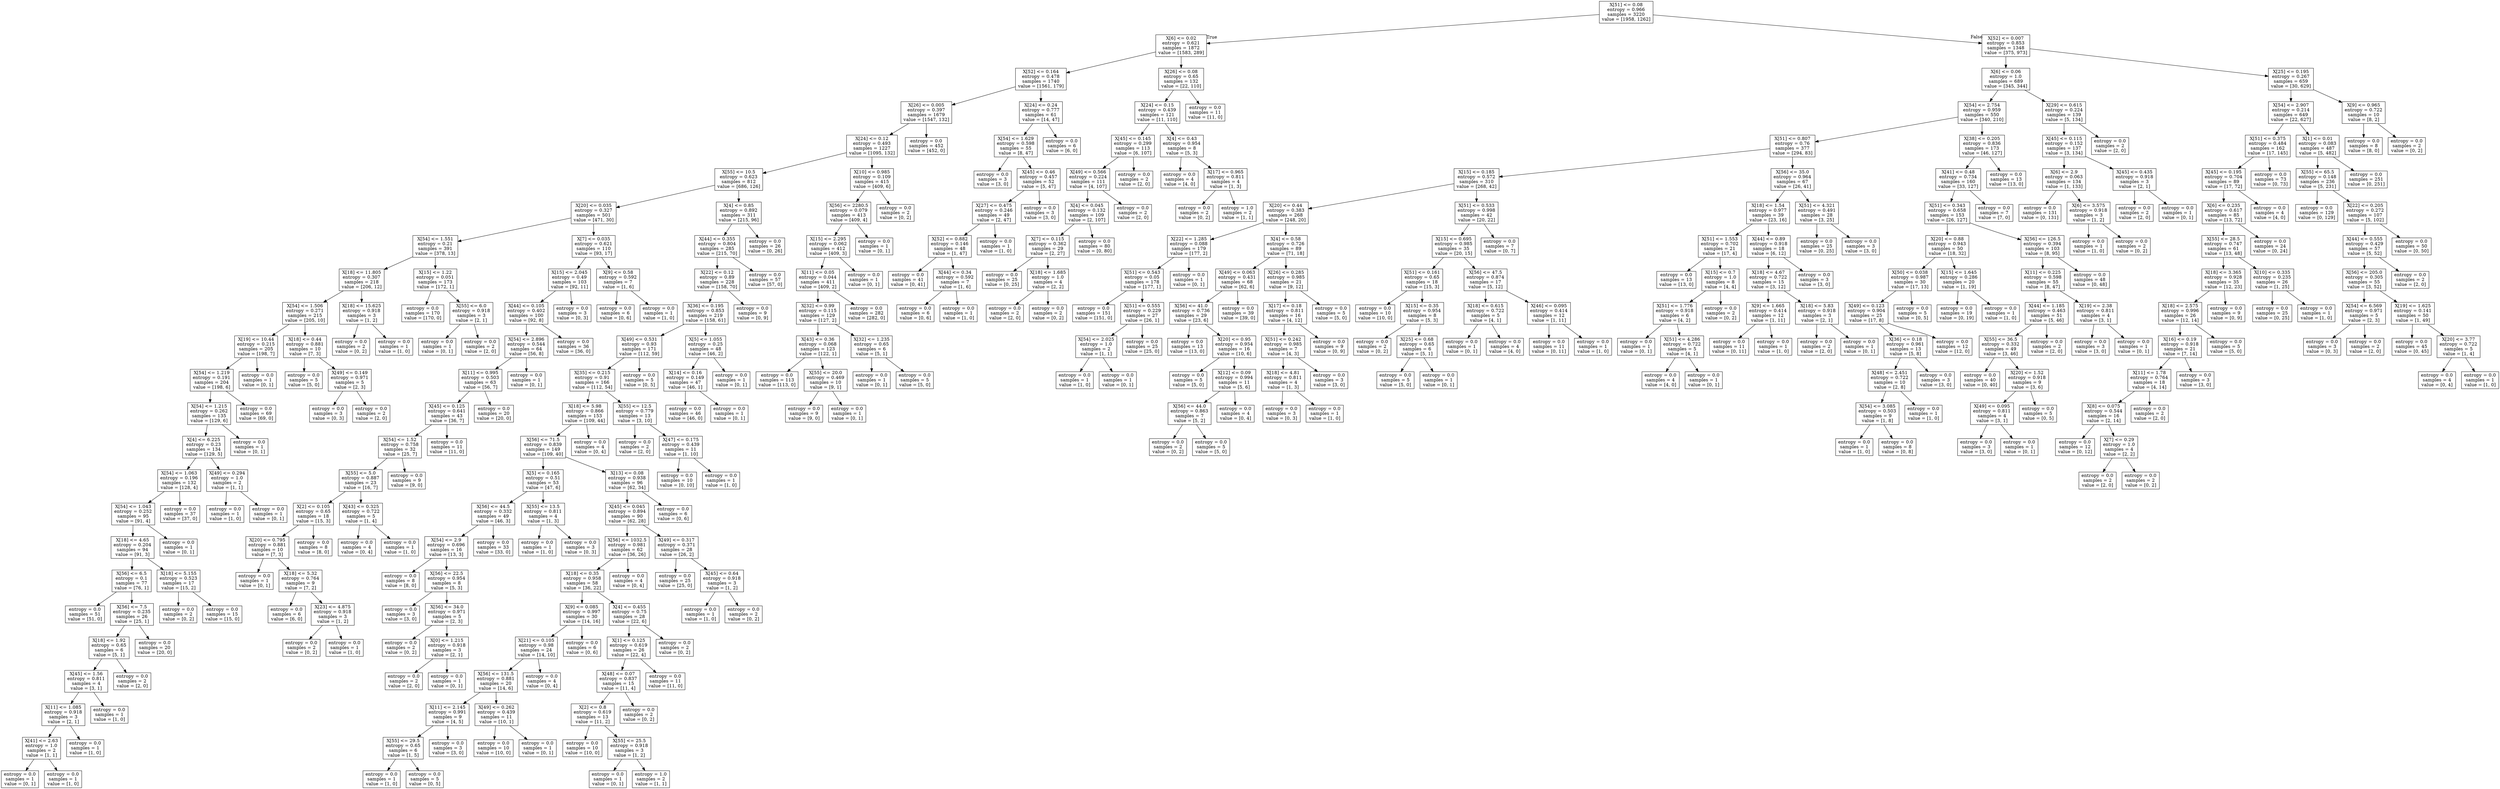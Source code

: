 digraph Tree {
node [shape=box] ;
0 [label="X[51] <= 0.08\nentropy = 0.966\nsamples = 3220\nvalue = [1958, 1262]"] ;
1 [label="X[6] <= 0.02\nentropy = 0.621\nsamples = 1872\nvalue = [1583, 289]"] ;
0 -> 1 [labeldistance=2.5, labelangle=45, headlabel="True"] ;
2 [label="X[52] <= 0.164\nentropy = 0.478\nsamples = 1740\nvalue = [1561, 179]"] ;
1 -> 2 ;
3 [label="X[26] <= 0.005\nentropy = 0.397\nsamples = 1679\nvalue = [1547, 132]"] ;
2 -> 3 ;
4 [label="X[24] <= 0.12\nentropy = 0.493\nsamples = 1227\nvalue = [1095, 132]"] ;
3 -> 4 ;
5 [label="X[55] <= 10.5\nentropy = 0.623\nsamples = 812\nvalue = [686, 126]"] ;
4 -> 5 ;
6 [label="X[20] <= 0.035\nentropy = 0.327\nsamples = 501\nvalue = [471, 30]"] ;
5 -> 6 ;
7 [label="X[54] <= 1.551\nentropy = 0.21\nsamples = 391\nvalue = [378, 13]"] ;
6 -> 7 ;
8 [label="X[18] <= 11.805\nentropy = 0.307\nsamples = 218\nvalue = [206, 12]"] ;
7 -> 8 ;
9 [label="X[54] <= 1.506\nentropy = 0.271\nsamples = 215\nvalue = [205, 10]"] ;
8 -> 9 ;
10 [label="X[19] <= 10.44\nentropy = 0.215\nsamples = 205\nvalue = [198, 7]"] ;
9 -> 10 ;
11 [label="X[54] <= 1.219\nentropy = 0.191\nsamples = 204\nvalue = [198, 6]"] ;
10 -> 11 ;
12 [label="X[54] <= 1.215\nentropy = 0.262\nsamples = 135\nvalue = [129, 6]"] ;
11 -> 12 ;
13 [label="X[4] <= 6.225\nentropy = 0.23\nsamples = 134\nvalue = [129, 5]"] ;
12 -> 13 ;
14 [label="X[54] <= 1.063\nentropy = 0.196\nsamples = 132\nvalue = [128, 4]"] ;
13 -> 14 ;
15 [label="X[54] <= 1.043\nentropy = 0.252\nsamples = 95\nvalue = [91, 4]"] ;
14 -> 15 ;
16 [label="X[18] <= 4.65\nentropy = 0.204\nsamples = 94\nvalue = [91, 3]"] ;
15 -> 16 ;
17 [label="X[56] <= 6.5\nentropy = 0.1\nsamples = 77\nvalue = [76, 1]"] ;
16 -> 17 ;
18 [label="entropy = 0.0\nsamples = 51\nvalue = [51, 0]"] ;
17 -> 18 ;
19 [label="X[56] <= 7.5\nentropy = 0.235\nsamples = 26\nvalue = [25, 1]"] ;
17 -> 19 ;
20 [label="X[18] <= 1.92\nentropy = 0.65\nsamples = 6\nvalue = [5, 1]"] ;
19 -> 20 ;
21 [label="X[45] <= 1.56\nentropy = 0.811\nsamples = 4\nvalue = [3, 1]"] ;
20 -> 21 ;
22 [label="X[11] <= 1.085\nentropy = 0.918\nsamples = 3\nvalue = [2, 1]"] ;
21 -> 22 ;
23 [label="X[41] <= 2.63\nentropy = 1.0\nsamples = 2\nvalue = [1, 1]"] ;
22 -> 23 ;
24 [label="entropy = 0.0\nsamples = 1\nvalue = [0, 1]"] ;
23 -> 24 ;
25 [label="entropy = 0.0\nsamples = 1\nvalue = [1, 0]"] ;
23 -> 25 ;
26 [label="entropy = 0.0\nsamples = 1\nvalue = [1, 0]"] ;
22 -> 26 ;
27 [label="entropy = 0.0\nsamples = 1\nvalue = [1, 0]"] ;
21 -> 27 ;
28 [label="entropy = 0.0\nsamples = 2\nvalue = [2, 0]"] ;
20 -> 28 ;
29 [label="entropy = 0.0\nsamples = 20\nvalue = [20, 0]"] ;
19 -> 29 ;
30 [label="X[18] <= 5.155\nentropy = 0.523\nsamples = 17\nvalue = [15, 2]"] ;
16 -> 30 ;
31 [label="entropy = 0.0\nsamples = 2\nvalue = [0, 2]"] ;
30 -> 31 ;
32 [label="entropy = 0.0\nsamples = 15\nvalue = [15, 0]"] ;
30 -> 32 ;
33 [label="entropy = 0.0\nsamples = 1\nvalue = [0, 1]"] ;
15 -> 33 ;
34 [label="entropy = 0.0\nsamples = 37\nvalue = [37, 0]"] ;
14 -> 34 ;
35 [label="X[49] <= 0.294\nentropy = 1.0\nsamples = 2\nvalue = [1, 1]"] ;
13 -> 35 ;
36 [label="entropy = 0.0\nsamples = 1\nvalue = [1, 0]"] ;
35 -> 36 ;
37 [label="entropy = 0.0\nsamples = 1\nvalue = [0, 1]"] ;
35 -> 37 ;
38 [label="entropy = 0.0\nsamples = 1\nvalue = [0, 1]"] ;
12 -> 38 ;
39 [label="entropy = 0.0\nsamples = 69\nvalue = [69, 0]"] ;
11 -> 39 ;
40 [label="entropy = 0.0\nsamples = 1\nvalue = [0, 1]"] ;
10 -> 40 ;
41 [label="X[18] <= 0.44\nentropy = 0.881\nsamples = 10\nvalue = [7, 3]"] ;
9 -> 41 ;
42 [label="entropy = 0.0\nsamples = 5\nvalue = [5, 0]"] ;
41 -> 42 ;
43 [label="X[49] <= 0.149\nentropy = 0.971\nsamples = 5\nvalue = [2, 3]"] ;
41 -> 43 ;
44 [label="entropy = 0.0\nsamples = 3\nvalue = [0, 3]"] ;
43 -> 44 ;
45 [label="entropy = 0.0\nsamples = 2\nvalue = [2, 0]"] ;
43 -> 45 ;
46 [label="X[18] <= 15.625\nentropy = 0.918\nsamples = 3\nvalue = [1, 2]"] ;
8 -> 46 ;
47 [label="entropy = 0.0\nsamples = 2\nvalue = [0, 2]"] ;
46 -> 47 ;
48 [label="entropy = 0.0\nsamples = 1\nvalue = [1, 0]"] ;
46 -> 48 ;
49 [label="X[15] <= 1.22\nentropy = 0.051\nsamples = 173\nvalue = [172, 1]"] ;
7 -> 49 ;
50 [label="entropy = 0.0\nsamples = 170\nvalue = [170, 0]"] ;
49 -> 50 ;
51 [label="X[55] <= 6.0\nentropy = 0.918\nsamples = 3\nvalue = [2, 1]"] ;
49 -> 51 ;
52 [label="entropy = 0.0\nsamples = 1\nvalue = [0, 1]"] ;
51 -> 52 ;
53 [label="entropy = 0.0\nsamples = 2\nvalue = [2, 0]"] ;
51 -> 53 ;
54 [label="X[7] <= 0.035\nentropy = 0.621\nsamples = 110\nvalue = [93, 17]"] ;
6 -> 54 ;
55 [label="X[15] <= 2.045\nentropy = 0.49\nsamples = 103\nvalue = [92, 11]"] ;
54 -> 55 ;
56 [label="X[44] <= 0.105\nentropy = 0.402\nsamples = 100\nvalue = [92, 8]"] ;
55 -> 56 ;
57 [label="X[54] <= 2.896\nentropy = 0.544\nsamples = 64\nvalue = [56, 8]"] ;
56 -> 57 ;
58 [label="X[11] <= 0.995\nentropy = 0.503\nsamples = 63\nvalue = [56, 7]"] ;
57 -> 58 ;
59 [label="X[45] <= 0.125\nentropy = 0.641\nsamples = 43\nvalue = [36, 7]"] ;
58 -> 59 ;
60 [label="X[54] <= 1.52\nentropy = 0.758\nsamples = 32\nvalue = [25, 7]"] ;
59 -> 60 ;
61 [label="X[55] <= 5.0\nentropy = 0.887\nsamples = 23\nvalue = [16, 7]"] ;
60 -> 61 ;
62 [label="X[2] <= 0.105\nentropy = 0.65\nsamples = 18\nvalue = [15, 3]"] ;
61 -> 62 ;
63 [label="X[20] <= 0.795\nentropy = 0.881\nsamples = 10\nvalue = [7, 3]"] ;
62 -> 63 ;
64 [label="entropy = 0.0\nsamples = 1\nvalue = [0, 1]"] ;
63 -> 64 ;
65 [label="X[18] <= 5.32\nentropy = 0.764\nsamples = 9\nvalue = [7, 2]"] ;
63 -> 65 ;
66 [label="entropy = 0.0\nsamples = 6\nvalue = [6, 0]"] ;
65 -> 66 ;
67 [label="X[23] <= 4.875\nentropy = 0.918\nsamples = 3\nvalue = [1, 2]"] ;
65 -> 67 ;
68 [label="entropy = 0.0\nsamples = 2\nvalue = [0, 2]"] ;
67 -> 68 ;
69 [label="entropy = 0.0\nsamples = 1\nvalue = [1, 0]"] ;
67 -> 69 ;
70 [label="entropy = 0.0\nsamples = 8\nvalue = [8, 0]"] ;
62 -> 70 ;
71 [label="X[43] <= 0.325\nentropy = 0.722\nsamples = 5\nvalue = [1, 4]"] ;
61 -> 71 ;
72 [label="entropy = 0.0\nsamples = 4\nvalue = [0, 4]"] ;
71 -> 72 ;
73 [label="entropy = 0.0\nsamples = 1\nvalue = [1, 0]"] ;
71 -> 73 ;
74 [label="entropy = 0.0\nsamples = 9\nvalue = [9, 0]"] ;
60 -> 74 ;
75 [label="entropy = 0.0\nsamples = 11\nvalue = [11, 0]"] ;
59 -> 75 ;
76 [label="entropy = 0.0\nsamples = 20\nvalue = [20, 0]"] ;
58 -> 76 ;
77 [label="entropy = 0.0\nsamples = 1\nvalue = [0, 1]"] ;
57 -> 77 ;
78 [label="entropy = 0.0\nsamples = 36\nvalue = [36, 0]"] ;
56 -> 78 ;
79 [label="entropy = 0.0\nsamples = 3\nvalue = [0, 3]"] ;
55 -> 79 ;
80 [label="X[9] <= 0.58\nentropy = 0.592\nsamples = 7\nvalue = [1, 6]"] ;
54 -> 80 ;
81 [label="entropy = 0.0\nsamples = 6\nvalue = [0, 6]"] ;
80 -> 81 ;
82 [label="entropy = 0.0\nsamples = 1\nvalue = [1, 0]"] ;
80 -> 82 ;
83 [label="X[4] <= 0.85\nentropy = 0.892\nsamples = 311\nvalue = [215, 96]"] ;
5 -> 83 ;
84 [label="X[44] <= 0.355\nentropy = 0.804\nsamples = 285\nvalue = [215, 70]"] ;
83 -> 84 ;
85 [label="X[22] <= 0.12\nentropy = 0.89\nsamples = 228\nvalue = [158, 70]"] ;
84 -> 85 ;
86 [label="X[36] <= 0.195\nentropy = 0.853\nsamples = 219\nvalue = [158, 61]"] ;
85 -> 86 ;
87 [label="X[49] <= 0.531\nentropy = 0.93\nsamples = 171\nvalue = [112, 59]"] ;
86 -> 87 ;
88 [label="X[35] <= 0.215\nentropy = 0.91\nsamples = 166\nvalue = [112, 54]"] ;
87 -> 88 ;
89 [label="X[18] <= 5.98\nentropy = 0.866\nsamples = 153\nvalue = [109, 44]"] ;
88 -> 89 ;
90 [label="X[56] <= 71.5\nentropy = 0.839\nsamples = 149\nvalue = [109, 40]"] ;
89 -> 90 ;
91 [label="X[5] <= 0.165\nentropy = 0.51\nsamples = 53\nvalue = [47, 6]"] ;
90 -> 91 ;
92 [label="X[56] <= 44.5\nentropy = 0.332\nsamples = 49\nvalue = [46, 3]"] ;
91 -> 92 ;
93 [label="X[54] <= 2.9\nentropy = 0.696\nsamples = 16\nvalue = [13, 3]"] ;
92 -> 93 ;
94 [label="entropy = 0.0\nsamples = 8\nvalue = [8, 0]"] ;
93 -> 94 ;
95 [label="X[56] <= 22.5\nentropy = 0.954\nsamples = 8\nvalue = [5, 3]"] ;
93 -> 95 ;
96 [label="entropy = 0.0\nsamples = 3\nvalue = [3, 0]"] ;
95 -> 96 ;
97 [label="X[56] <= 34.0\nentropy = 0.971\nsamples = 5\nvalue = [2, 3]"] ;
95 -> 97 ;
98 [label="entropy = 0.0\nsamples = 2\nvalue = [0, 2]"] ;
97 -> 98 ;
99 [label="X[0] <= 1.215\nentropy = 0.918\nsamples = 3\nvalue = [2, 1]"] ;
97 -> 99 ;
100 [label="entropy = 0.0\nsamples = 2\nvalue = [2, 0]"] ;
99 -> 100 ;
101 [label="entropy = 0.0\nsamples = 1\nvalue = [0, 1]"] ;
99 -> 101 ;
102 [label="entropy = 0.0\nsamples = 33\nvalue = [33, 0]"] ;
92 -> 102 ;
103 [label="X[55] <= 13.5\nentropy = 0.811\nsamples = 4\nvalue = [1, 3]"] ;
91 -> 103 ;
104 [label="entropy = 0.0\nsamples = 1\nvalue = [1, 0]"] ;
103 -> 104 ;
105 [label="entropy = 0.0\nsamples = 3\nvalue = [0, 3]"] ;
103 -> 105 ;
106 [label="X[13] <= 0.08\nentropy = 0.938\nsamples = 96\nvalue = [62, 34]"] ;
90 -> 106 ;
107 [label="X[45] <= 0.045\nentropy = 0.894\nsamples = 90\nvalue = [62, 28]"] ;
106 -> 107 ;
108 [label="X[56] <= 1032.5\nentropy = 0.981\nsamples = 62\nvalue = [36, 26]"] ;
107 -> 108 ;
109 [label="X[18] <= 0.35\nentropy = 0.958\nsamples = 58\nvalue = [36, 22]"] ;
108 -> 109 ;
110 [label="X[9] <= 0.085\nentropy = 0.997\nsamples = 30\nvalue = [14, 16]"] ;
109 -> 110 ;
111 [label="X[21] <= 0.105\nentropy = 0.98\nsamples = 24\nvalue = [14, 10]"] ;
110 -> 111 ;
112 [label="X[56] <= 131.5\nentropy = 0.881\nsamples = 20\nvalue = [14, 6]"] ;
111 -> 112 ;
113 [label="X[11] <= 2.145\nentropy = 0.991\nsamples = 9\nvalue = [4, 5]"] ;
112 -> 113 ;
114 [label="X[55] <= 29.5\nentropy = 0.65\nsamples = 6\nvalue = [1, 5]"] ;
113 -> 114 ;
115 [label="entropy = 0.0\nsamples = 1\nvalue = [1, 0]"] ;
114 -> 115 ;
116 [label="entropy = 0.0\nsamples = 5\nvalue = [0, 5]"] ;
114 -> 116 ;
117 [label="entropy = 0.0\nsamples = 3\nvalue = [3, 0]"] ;
113 -> 117 ;
118 [label="X[49] <= 0.262\nentropy = 0.439\nsamples = 11\nvalue = [10, 1]"] ;
112 -> 118 ;
119 [label="entropy = 0.0\nsamples = 10\nvalue = [10, 0]"] ;
118 -> 119 ;
120 [label="entropy = 0.0\nsamples = 1\nvalue = [0, 1]"] ;
118 -> 120 ;
121 [label="entropy = 0.0\nsamples = 4\nvalue = [0, 4]"] ;
111 -> 121 ;
122 [label="entropy = 0.0\nsamples = 6\nvalue = [0, 6]"] ;
110 -> 122 ;
123 [label="X[4] <= 0.455\nentropy = 0.75\nsamples = 28\nvalue = [22, 6]"] ;
109 -> 123 ;
124 [label="X[1] <= 0.125\nentropy = 0.619\nsamples = 26\nvalue = [22, 4]"] ;
123 -> 124 ;
125 [label="X[48] <= 0.07\nentropy = 0.837\nsamples = 15\nvalue = [11, 4]"] ;
124 -> 125 ;
126 [label="X[2] <= 0.8\nentropy = 0.619\nsamples = 13\nvalue = [11, 2]"] ;
125 -> 126 ;
127 [label="entropy = 0.0\nsamples = 10\nvalue = [10, 0]"] ;
126 -> 127 ;
128 [label="X[55] <= 25.5\nentropy = 0.918\nsamples = 3\nvalue = [1, 2]"] ;
126 -> 128 ;
129 [label="entropy = 0.0\nsamples = 1\nvalue = [0, 1]"] ;
128 -> 129 ;
130 [label="entropy = 1.0\nsamples = 2\nvalue = [1, 1]"] ;
128 -> 130 ;
131 [label="entropy = 0.0\nsamples = 2\nvalue = [0, 2]"] ;
125 -> 131 ;
132 [label="entropy = 0.0\nsamples = 11\nvalue = [11, 0]"] ;
124 -> 132 ;
133 [label="entropy = 0.0\nsamples = 2\nvalue = [0, 2]"] ;
123 -> 133 ;
134 [label="entropy = 0.0\nsamples = 4\nvalue = [0, 4]"] ;
108 -> 134 ;
135 [label="X[49] <= 0.317\nentropy = 0.371\nsamples = 28\nvalue = [26, 2]"] ;
107 -> 135 ;
136 [label="entropy = 0.0\nsamples = 25\nvalue = [25, 0]"] ;
135 -> 136 ;
137 [label="X[45] <= 0.64\nentropy = 0.918\nsamples = 3\nvalue = [1, 2]"] ;
135 -> 137 ;
138 [label="entropy = 0.0\nsamples = 1\nvalue = [1, 0]"] ;
137 -> 138 ;
139 [label="entropy = 0.0\nsamples = 2\nvalue = [0, 2]"] ;
137 -> 139 ;
140 [label="entropy = 0.0\nsamples = 6\nvalue = [0, 6]"] ;
106 -> 140 ;
141 [label="entropy = 0.0\nsamples = 4\nvalue = [0, 4]"] ;
89 -> 141 ;
142 [label="X[55] <= 12.5\nentropy = 0.779\nsamples = 13\nvalue = [3, 10]"] ;
88 -> 142 ;
143 [label="entropy = 0.0\nsamples = 2\nvalue = [2, 0]"] ;
142 -> 143 ;
144 [label="X[47] <= 0.175\nentropy = 0.439\nsamples = 11\nvalue = [1, 10]"] ;
142 -> 144 ;
145 [label="entropy = 0.0\nsamples = 10\nvalue = [0, 10]"] ;
144 -> 145 ;
146 [label="entropy = 0.0\nsamples = 1\nvalue = [1, 0]"] ;
144 -> 146 ;
147 [label="entropy = 0.0\nsamples = 5\nvalue = [0, 5]"] ;
87 -> 147 ;
148 [label="X[5] <= 1.055\nentropy = 0.25\nsamples = 48\nvalue = [46, 2]"] ;
86 -> 148 ;
149 [label="X[14] <= 0.16\nentropy = 0.149\nsamples = 47\nvalue = [46, 1]"] ;
148 -> 149 ;
150 [label="entropy = 0.0\nsamples = 46\nvalue = [46, 0]"] ;
149 -> 150 ;
151 [label="entropy = 0.0\nsamples = 1\nvalue = [0, 1]"] ;
149 -> 151 ;
152 [label="entropy = 0.0\nsamples = 1\nvalue = [0, 1]"] ;
148 -> 152 ;
153 [label="entropy = 0.0\nsamples = 9\nvalue = [0, 9]"] ;
85 -> 153 ;
154 [label="entropy = 0.0\nsamples = 57\nvalue = [57, 0]"] ;
84 -> 154 ;
155 [label="entropy = 0.0\nsamples = 26\nvalue = [0, 26]"] ;
83 -> 155 ;
156 [label="X[10] <= 0.985\nentropy = 0.109\nsamples = 415\nvalue = [409, 6]"] ;
4 -> 156 ;
157 [label="X[56] <= 2280.5\nentropy = 0.079\nsamples = 413\nvalue = [409, 4]"] ;
156 -> 157 ;
158 [label="X[15] <= 2.295\nentropy = 0.062\nsamples = 412\nvalue = [409, 3]"] ;
157 -> 158 ;
159 [label="X[11] <= 0.05\nentropy = 0.044\nsamples = 411\nvalue = [409, 2]"] ;
158 -> 159 ;
160 [label="X[32] <= 0.99\nentropy = 0.115\nsamples = 129\nvalue = [127, 2]"] ;
159 -> 160 ;
161 [label="X[43] <= 0.36\nentropy = 0.068\nsamples = 123\nvalue = [122, 1]"] ;
160 -> 161 ;
162 [label="entropy = 0.0\nsamples = 113\nvalue = [113, 0]"] ;
161 -> 162 ;
163 [label="X[55] <= 20.0\nentropy = 0.469\nsamples = 10\nvalue = [9, 1]"] ;
161 -> 163 ;
164 [label="entropy = 0.0\nsamples = 9\nvalue = [9, 0]"] ;
163 -> 164 ;
165 [label="entropy = 0.0\nsamples = 1\nvalue = [0, 1]"] ;
163 -> 165 ;
166 [label="X[32] <= 1.235\nentropy = 0.65\nsamples = 6\nvalue = [5, 1]"] ;
160 -> 166 ;
167 [label="entropy = 0.0\nsamples = 1\nvalue = [0, 1]"] ;
166 -> 167 ;
168 [label="entropy = 0.0\nsamples = 5\nvalue = [5, 0]"] ;
166 -> 168 ;
169 [label="entropy = 0.0\nsamples = 282\nvalue = [282, 0]"] ;
159 -> 169 ;
170 [label="entropy = 0.0\nsamples = 1\nvalue = [0, 1]"] ;
158 -> 170 ;
171 [label="entropy = 0.0\nsamples = 1\nvalue = [0, 1]"] ;
157 -> 171 ;
172 [label="entropy = 0.0\nsamples = 2\nvalue = [0, 2]"] ;
156 -> 172 ;
173 [label="entropy = 0.0\nsamples = 452\nvalue = [452, 0]"] ;
3 -> 173 ;
174 [label="X[24] <= 0.24\nentropy = 0.777\nsamples = 61\nvalue = [14, 47]"] ;
2 -> 174 ;
175 [label="X[54] <= 1.629\nentropy = 0.598\nsamples = 55\nvalue = [8, 47]"] ;
174 -> 175 ;
176 [label="entropy = 0.0\nsamples = 3\nvalue = [3, 0]"] ;
175 -> 176 ;
177 [label="X[45] <= 0.46\nentropy = 0.457\nsamples = 52\nvalue = [5, 47]"] ;
175 -> 177 ;
178 [label="X[27] <= 0.475\nentropy = 0.246\nsamples = 49\nvalue = [2, 47]"] ;
177 -> 178 ;
179 [label="X[52] <= 0.882\nentropy = 0.146\nsamples = 48\nvalue = [1, 47]"] ;
178 -> 179 ;
180 [label="entropy = 0.0\nsamples = 41\nvalue = [0, 41]"] ;
179 -> 180 ;
181 [label="X[44] <= 0.34\nentropy = 0.592\nsamples = 7\nvalue = [1, 6]"] ;
179 -> 181 ;
182 [label="entropy = 0.0\nsamples = 6\nvalue = [0, 6]"] ;
181 -> 182 ;
183 [label="entropy = 0.0\nsamples = 1\nvalue = [1, 0]"] ;
181 -> 183 ;
184 [label="entropy = 0.0\nsamples = 1\nvalue = [1, 0]"] ;
178 -> 184 ;
185 [label="entropy = 0.0\nsamples = 3\nvalue = [3, 0]"] ;
177 -> 185 ;
186 [label="entropy = 0.0\nsamples = 6\nvalue = [6, 0]"] ;
174 -> 186 ;
187 [label="X[26] <= 0.08\nentropy = 0.65\nsamples = 132\nvalue = [22, 110]"] ;
1 -> 187 ;
188 [label="X[24] <= 0.15\nentropy = 0.439\nsamples = 121\nvalue = [11, 110]"] ;
187 -> 188 ;
189 [label="X[45] <= 0.145\nentropy = 0.299\nsamples = 113\nvalue = [6, 107]"] ;
188 -> 189 ;
190 [label="X[49] <= 0.566\nentropy = 0.224\nsamples = 111\nvalue = [4, 107]"] ;
189 -> 190 ;
191 [label="X[4] <= 0.045\nentropy = 0.132\nsamples = 109\nvalue = [2, 107]"] ;
190 -> 191 ;
192 [label="X[7] <= 0.115\nentropy = 0.362\nsamples = 29\nvalue = [2, 27]"] ;
191 -> 192 ;
193 [label="entropy = 0.0\nsamples = 25\nvalue = [0, 25]"] ;
192 -> 193 ;
194 [label="X[18] <= 1.685\nentropy = 1.0\nsamples = 4\nvalue = [2, 2]"] ;
192 -> 194 ;
195 [label="entropy = 0.0\nsamples = 2\nvalue = [2, 0]"] ;
194 -> 195 ;
196 [label="entropy = 0.0\nsamples = 2\nvalue = [0, 2]"] ;
194 -> 196 ;
197 [label="entropy = 0.0\nsamples = 80\nvalue = [0, 80]"] ;
191 -> 197 ;
198 [label="entropy = 0.0\nsamples = 2\nvalue = [2, 0]"] ;
190 -> 198 ;
199 [label="entropy = 0.0\nsamples = 2\nvalue = [2, 0]"] ;
189 -> 199 ;
200 [label="X[4] <= 0.43\nentropy = 0.954\nsamples = 8\nvalue = [5, 3]"] ;
188 -> 200 ;
201 [label="entropy = 0.0\nsamples = 4\nvalue = [4, 0]"] ;
200 -> 201 ;
202 [label="X[17] <= 0.965\nentropy = 0.811\nsamples = 4\nvalue = [1, 3]"] ;
200 -> 202 ;
203 [label="entropy = 0.0\nsamples = 2\nvalue = [0, 2]"] ;
202 -> 203 ;
204 [label="entropy = 1.0\nsamples = 2\nvalue = [1, 1]"] ;
202 -> 204 ;
205 [label="entropy = 0.0\nsamples = 11\nvalue = [11, 0]"] ;
187 -> 205 ;
206 [label="X[52] <= 0.007\nentropy = 0.853\nsamples = 1348\nvalue = [375, 973]"] ;
0 -> 206 [labeldistance=2.5, labelangle=-45, headlabel="False"] ;
207 [label="X[6] <= 0.06\nentropy = 1.0\nsamples = 689\nvalue = [345, 344]"] ;
206 -> 207 ;
208 [label="X[54] <= 2.754\nentropy = 0.959\nsamples = 550\nvalue = [340, 210]"] ;
207 -> 208 ;
209 [label="X[51] <= 0.807\nentropy = 0.76\nsamples = 377\nvalue = [294, 83]"] ;
208 -> 209 ;
210 [label="X[15] <= 0.185\nentropy = 0.572\nsamples = 310\nvalue = [268, 42]"] ;
209 -> 210 ;
211 [label="X[20] <= 0.44\nentropy = 0.383\nsamples = 268\nvalue = [248, 20]"] ;
210 -> 211 ;
212 [label="X[22] <= 1.285\nentropy = 0.088\nsamples = 179\nvalue = [177, 2]"] ;
211 -> 212 ;
213 [label="X[51] <= 0.543\nentropy = 0.05\nsamples = 178\nvalue = [177, 1]"] ;
212 -> 213 ;
214 [label="entropy = 0.0\nsamples = 151\nvalue = [151, 0]"] ;
213 -> 214 ;
215 [label="X[51] <= 0.555\nentropy = 0.229\nsamples = 27\nvalue = [26, 1]"] ;
213 -> 215 ;
216 [label="X[54] <= 2.025\nentropy = 1.0\nsamples = 2\nvalue = [1, 1]"] ;
215 -> 216 ;
217 [label="entropy = 0.0\nsamples = 1\nvalue = [1, 0]"] ;
216 -> 217 ;
218 [label="entropy = 0.0\nsamples = 1\nvalue = [0, 1]"] ;
216 -> 218 ;
219 [label="entropy = 0.0\nsamples = 25\nvalue = [25, 0]"] ;
215 -> 219 ;
220 [label="entropy = 0.0\nsamples = 1\nvalue = [0, 1]"] ;
212 -> 220 ;
221 [label="X[4] <= 0.58\nentropy = 0.726\nsamples = 89\nvalue = [71, 18]"] ;
211 -> 221 ;
222 [label="X[49] <= 0.063\nentropy = 0.431\nsamples = 68\nvalue = [62, 6]"] ;
221 -> 222 ;
223 [label="X[56] <= 41.0\nentropy = 0.736\nsamples = 29\nvalue = [23, 6]"] ;
222 -> 223 ;
224 [label="entropy = 0.0\nsamples = 13\nvalue = [13, 0]"] ;
223 -> 224 ;
225 [label="X[20] <= 0.95\nentropy = 0.954\nsamples = 16\nvalue = [10, 6]"] ;
223 -> 225 ;
226 [label="entropy = 0.0\nsamples = 5\nvalue = [5, 0]"] ;
225 -> 226 ;
227 [label="X[12] <= 0.09\nentropy = 0.994\nsamples = 11\nvalue = [5, 6]"] ;
225 -> 227 ;
228 [label="X[56] <= 44.0\nentropy = 0.863\nsamples = 7\nvalue = [5, 2]"] ;
227 -> 228 ;
229 [label="entropy = 0.0\nsamples = 2\nvalue = [0, 2]"] ;
228 -> 229 ;
230 [label="entropy = 0.0\nsamples = 5\nvalue = [5, 0]"] ;
228 -> 230 ;
231 [label="entropy = 0.0\nsamples = 4\nvalue = [0, 4]"] ;
227 -> 231 ;
232 [label="entropy = 0.0\nsamples = 39\nvalue = [39, 0]"] ;
222 -> 232 ;
233 [label="X[26] <= 0.285\nentropy = 0.985\nsamples = 21\nvalue = [9, 12]"] ;
221 -> 233 ;
234 [label="X[17] <= 0.18\nentropy = 0.811\nsamples = 16\nvalue = [4, 12]"] ;
233 -> 234 ;
235 [label="X[51] <= 0.242\nentropy = 0.985\nsamples = 7\nvalue = [4, 3]"] ;
234 -> 235 ;
236 [label="X[18] <= 4.81\nentropy = 0.811\nsamples = 4\nvalue = [1, 3]"] ;
235 -> 236 ;
237 [label="entropy = 0.0\nsamples = 3\nvalue = [0, 3]"] ;
236 -> 237 ;
238 [label="entropy = 0.0\nsamples = 1\nvalue = [1, 0]"] ;
236 -> 238 ;
239 [label="entropy = 0.0\nsamples = 3\nvalue = [3, 0]"] ;
235 -> 239 ;
240 [label="entropy = 0.0\nsamples = 9\nvalue = [0, 9]"] ;
234 -> 240 ;
241 [label="entropy = 0.0\nsamples = 5\nvalue = [5, 0]"] ;
233 -> 241 ;
242 [label="X[51] <= 0.533\nentropy = 0.998\nsamples = 42\nvalue = [20, 22]"] ;
210 -> 242 ;
243 [label="X[15] <= 0.695\nentropy = 0.985\nsamples = 35\nvalue = [20, 15]"] ;
242 -> 243 ;
244 [label="X[51] <= 0.161\nentropy = 0.65\nsamples = 18\nvalue = [15, 3]"] ;
243 -> 244 ;
245 [label="entropy = 0.0\nsamples = 10\nvalue = [10, 0]"] ;
244 -> 245 ;
246 [label="X[15] <= 0.35\nentropy = 0.954\nsamples = 8\nvalue = [5, 3]"] ;
244 -> 246 ;
247 [label="entropy = 0.0\nsamples = 2\nvalue = [0, 2]"] ;
246 -> 247 ;
248 [label="X[25] <= 0.68\nentropy = 0.65\nsamples = 6\nvalue = [5, 1]"] ;
246 -> 248 ;
249 [label="entropy = 0.0\nsamples = 5\nvalue = [5, 0]"] ;
248 -> 249 ;
250 [label="entropy = 0.0\nsamples = 1\nvalue = [0, 1]"] ;
248 -> 250 ;
251 [label="X[56] <= 47.5\nentropy = 0.874\nsamples = 17\nvalue = [5, 12]"] ;
243 -> 251 ;
252 [label="X[18] <= 0.615\nentropy = 0.722\nsamples = 5\nvalue = [4, 1]"] ;
251 -> 252 ;
253 [label="entropy = 0.0\nsamples = 1\nvalue = [0, 1]"] ;
252 -> 253 ;
254 [label="entropy = 0.0\nsamples = 4\nvalue = [4, 0]"] ;
252 -> 254 ;
255 [label="X[46] <= 0.095\nentropy = 0.414\nsamples = 12\nvalue = [1, 11]"] ;
251 -> 255 ;
256 [label="entropy = 0.0\nsamples = 11\nvalue = [0, 11]"] ;
255 -> 256 ;
257 [label="entropy = 0.0\nsamples = 1\nvalue = [1, 0]"] ;
255 -> 257 ;
258 [label="entropy = 0.0\nsamples = 7\nvalue = [0, 7]"] ;
242 -> 258 ;
259 [label="X[56] <= 35.0\nentropy = 0.964\nsamples = 67\nvalue = [26, 41]"] ;
209 -> 259 ;
260 [label="X[18] <= 1.54\nentropy = 0.977\nsamples = 39\nvalue = [23, 16]"] ;
259 -> 260 ;
261 [label="X[51] <= 1.553\nentropy = 0.702\nsamples = 21\nvalue = [17, 4]"] ;
260 -> 261 ;
262 [label="entropy = 0.0\nsamples = 13\nvalue = [13, 0]"] ;
261 -> 262 ;
263 [label="X[15] <= 0.7\nentropy = 1.0\nsamples = 8\nvalue = [4, 4]"] ;
261 -> 263 ;
264 [label="X[51] <= 1.776\nentropy = 0.918\nsamples = 6\nvalue = [4, 2]"] ;
263 -> 264 ;
265 [label="entropy = 0.0\nsamples = 1\nvalue = [0, 1]"] ;
264 -> 265 ;
266 [label="X[51] <= 4.286\nentropy = 0.722\nsamples = 5\nvalue = [4, 1]"] ;
264 -> 266 ;
267 [label="entropy = 0.0\nsamples = 4\nvalue = [4, 0]"] ;
266 -> 267 ;
268 [label="entropy = 0.0\nsamples = 1\nvalue = [0, 1]"] ;
266 -> 268 ;
269 [label="entropy = 0.0\nsamples = 2\nvalue = [0, 2]"] ;
263 -> 269 ;
270 [label="X[44] <= 0.89\nentropy = 0.918\nsamples = 18\nvalue = [6, 12]"] ;
260 -> 270 ;
271 [label="X[18] <= 4.67\nentropy = 0.722\nsamples = 15\nvalue = [3, 12]"] ;
270 -> 271 ;
272 [label="X[9] <= 1.665\nentropy = 0.414\nsamples = 12\nvalue = [1, 11]"] ;
271 -> 272 ;
273 [label="entropy = 0.0\nsamples = 11\nvalue = [0, 11]"] ;
272 -> 273 ;
274 [label="entropy = 0.0\nsamples = 1\nvalue = [1, 0]"] ;
272 -> 274 ;
275 [label="X[18] <= 5.83\nentropy = 0.918\nsamples = 3\nvalue = [2, 1]"] ;
271 -> 275 ;
276 [label="entropy = 0.0\nsamples = 2\nvalue = [2, 0]"] ;
275 -> 276 ;
277 [label="entropy = 0.0\nsamples = 1\nvalue = [0, 1]"] ;
275 -> 277 ;
278 [label="entropy = 0.0\nsamples = 3\nvalue = [3, 0]"] ;
270 -> 278 ;
279 [label="X[51] <= 4.321\nentropy = 0.491\nsamples = 28\nvalue = [3, 25]"] ;
259 -> 279 ;
280 [label="entropy = 0.0\nsamples = 25\nvalue = [0, 25]"] ;
279 -> 280 ;
281 [label="entropy = 0.0\nsamples = 3\nvalue = [3, 0]"] ;
279 -> 281 ;
282 [label="X[38] <= 0.205\nentropy = 0.836\nsamples = 173\nvalue = [46, 127]"] ;
208 -> 282 ;
283 [label="X[41] <= 0.48\nentropy = 0.734\nsamples = 160\nvalue = [33, 127]"] ;
282 -> 283 ;
284 [label="X[51] <= 0.343\nentropy = 0.658\nsamples = 153\nvalue = [26, 127]"] ;
283 -> 284 ;
285 [label="X[20] <= 0.88\nentropy = 0.943\nsamples = 50\nvalue = [18, 32]"] ;
284 -> 285 ;
286 [label="X[50] <= 0.038\nentropy = 0.987\nsamples = 30\nvalue = [17, 13]"] ;
285 -> 286 ;
287 [label="X[49] <= 0.123\nentropy = 0.904\nsamples = 25\nvalue = [17, 8]"] ;
286 -> 287 ;
288 [label="X[36] <= 0.18\nentropy = 0.961\nsamples = 13\nvalue = [5, 8]"] ;
287 -> 288 ;
289 [label="X[48] <= 2.451\nentropy = 0.722\nsamples = 10\nvalue = [2, 8]"] ;
288 -> 289 ;
290 [label="X[54] <= 3.085\nentropy = 0.503\nsamples = 9\nvalue = [1, 8]"] ;
289 -> 290 ;
291 [label="entropy = 0.0\nsamples = 1\nvalue = [1, 0]"] ;
290 -> 291 ;
292 [label="entropy = 0.0\nsamples = 8\nvalue = [0, 8]"] ;
290 -> 292 ;
293 [label="entropy = 0.0\nsamples = 1\nvalue = [1, 0]"] ;
289 -> 293 ;
294 [label="entropy = 0.0\nsamples = 3\nvalue = [3, 0]"] ;
288 -> 294 ;
295 [label="entropy = 0.0\nsamples = 12\nvalue = [12, 0]"] ;
287 -> 295 ;
296 [label="entropy = 0.0\nsamples = 5\nvalue = [0, 5]"] ;
286 -> 296 ;
297 [label="X[15] <= 1.645\nentropy = 0.286\nsamples = 20\nvalue = [1, 19]"] ;
285 -> 297 ;
298 [label="entropy = 0.0\nsamples = 19\nvalue = [0, 19]"] ;
297 -> 298 ;
299 [label="entropy = 0.0\nsamples = 1\nvalue = [1, 0]"] ;
297 -> 299 ;
300 [label="X[56] <= 126.5\nentropy = 0.394\nsamples = 103\nvalue = [8, 95]"] ;
284 -> 300 ;
301 [label="X[11] <= 0.225\nentropy = 0.598\nsamples = 55\nvalue = [8, 47]"] ;
300 -> 301 ;
302 [label="X[44] <= 1.185\nentropy = 0.463\nsamples = 51\nvalue = [5, 46]"] ;
301 -> 302 ;
303 [label="X[55] <= 36.5\nentropy = 0.332\nsamples = 49\nvalue = [3, 46]"] ;
302 -> 303 ;
304 [label="entropy = 0.0\nsamples = 40\nvalue = [0, 40]"] ;
303 -> 304 ;
305 [label="X[20] <= 1.52\nentropy = 0.918\nsamples = 9\nvalue = [3, 6]"] ;
303 -> 305 ;
306 [label="X[49] <= 0.095\nentropy = 0.811\nsamples = 4\nvalue = [3, 1]"] ;
305 -> 306 ;
307 [label="entropy = 0.0\nsamples = 3\nvalue = [3, 0]"] ;
306 -> 307 ;
308 [label="entropy = 0.0\nsamples = 1\nvalue = [0, 1]"] ;
306 -> 308 ;
309 [label="entropy = 0.0\nsamples = 5\nvalue = [0, 5]"] ;
305 -> 309 ;
310 [label="entropy = 0.0\nsamples = 2\nvalue = [2, 0]"] ;
302 -> 310 ;
311 [label="X[19] <= 2.38\nentropy = 0.811\nsamples = 4\nvalue = [3, 1]"] ;
301 -> 311 ;
312 [label="entropy = 0.0\nsamples = 3\nvalue = [3, 0]"] ;
311 -> 312 ;
313 [label="entropy = 0.0\nsamples = 1\nvalue = [0, 1]"] ;
311 -> 313 ;
314 [label="entropy = 0.0\nsamples = 48\nvalue = [0, 48]"] ;
300 -> 314 ;
315 [label="entropy = 0.0\nsamples = 7\nvalue = [7, 0]"] ;
283 -> 315 ;
316 [label="entropy = 0.0\nsamples = 13\nvalue = [13, 0]"] ;
282 -> 316 ;
317 [label="X[29] <= 0.615\nentropy = 0.224\nsamples = 139\nvalue = [5, 134]"] ;
207 -> 317 ;
318 [label="X[45] <= 0.115\nentropy = 0.152\nsamples = 137\nvalue = [3, 134]"] ;
317 -> 318 ;
319 [label="X[6] <= 2.9\nentropy = 0.063\nsamples = 134\nvalue = [1, 133]"] ;
318 -> 319 ;
320 [label="entropy = 0.0\nsamples = 131\nvalue = [0, 131]"] ;
319 -> 320 ;
321 [label="X[6] <= 3.575\nentropy = 0.918\nsamples = 3\nvalue = [1, 2]"] ;
319 -> 321 ;
322 [label="entropy = 0.0\nsamples = 1\nvalue = [1, 0]"] ;
321 -> 322 ;
323 [label="entropy = 0.0\nsamples = 2\nvalue = [0, 2]"] ;
321 -> 323 ;
324 [label="X[45] <= 0.435\nentropy = 0.918\nsamples = 3\nvalue = [2, 1]"] ;
318 -> 324 ;
325 [label="entropy = 0.0\nsamples = 2\nvalue = [2, 0]"] ;
324 -> 325 ;
326 [label="entropy = 0.0\nsamples = 1\nvalue = [0, 1]"] ;
324 -> 326 ;
327 [label="entropy = 0.0\nsamples = 2\nvalue = [2, 0]"] ;
317 -> 327 ;
328 [label="X[25] <= 0.195\nentropy = 0.267\nsamples = 659\nvalue = [30, 629]"] ;
206 -> 328 ;
329 [label="X[54] <= 2.907\nentropy = 0.214\nsamples = 649\nvalue = [22, 627]"] ;
328 -> 329 ;
330 [label="X[51] <= 0.375\nentropy = 0.484\nsamples = 162\nvalue = [17, 145]"] ;
329 -> 330 ;
331 [label="X[45] <= 0.195\nentropy = 0.704\nsamples = 89\nvalue = [17, 72]"] ;
330 -> 331 ;
332 [label="X[6] <= 0.235\nentropy = 0.617\nsamples = 85\nvalue = [13, 72]"] ;
331 -> 332 ;
333 [label="X[55] <= 28.5\nentropy = 0.747\nsamples = 61\nvalue = [13, 48]"] ;
332 -> 333 ;
334 [label="X[18] <= 3.365\nentropy = 0.928\nsamples = 35\nvalue = [12, 23]"] ;
333 -> 334 ;
335 [label="X[18] <= 2.575\nentropy = 0.996\nsamples = 26\nvalue = [12, 14]"] ;
334 -> 335 ;
336 [label="X[16] <= 0.19\nentropy = 0.918\nsamples = 21\nvalue = [7, 14]"] ;
335 -> 336 ;
337 [label="X[11] <= 1.78\nentropy = 0.764\nsamples = 18\nvalue = [4, 14]"] ;
336 -> 337 ;
338 [label="X[8] <= 0.075\nentropy = 0.544\nsamples = 16\nvalue = [2, 14]"] ;
337 -> 338 ;
339 [label="entropy = 0.0\nsamples = 12\nvalue = [0, 12]"] ;
338 -> 339 ;
340 [label="X[7] <= 0.29\nentropy = 1.0\nsamples = 4\nvalue = [2, 2]"] ;
338 -> 340 ;
341 [label="entropy = 0.0\nsamples = 2\nvalue = [2, 0]"] ;
340 -> 341 ;
342 [label="entropy = 0.0\nsamples = 2\nvalue = [0, 2]"] ;
340 -> 342 ;
343 [label="entropy = 0.0\nsamples = 2\nvalue = [2, 0]"] ;
337 -> 343 ;
344 [label="entropy = 0.0\nsamples = 3\nvalue = [3, 0]"] ;
336 -> 344 ;
345 [label="entropy = 0.0\nsamples = 5\nvalue = [5, 0]"] ;
335 -> 345 ;
346 [label="entropy = 0.0\nsamples = 9\nvalue = [0, 9]"] ;
334 -> 346 ;
347 [label="X[10] <= 0.335\nentropy = 0.235\nsamples = 26\nvalue = [1, 25]"] ;
333 -> 347 ;
348 [label="entropy = 0.0\nsamples = 25\nvalue = [0, 25]"] ;
347 -> 348 ;
349 [label="entropy = 0.0\nsamples = 1\nvalue = [1, 0]"] ;
347 -> 349 ;
350 [label="entropy = 0.0\nsamples = 24\nvalue = [0, 24]"] ;
332 -> 350 ;
351 [label="entropy = 0.0\nsamples = 4\nvalue = [4, 0]"] ;
331 -> 351 ;
352 [label="entropy = 0.0\nsamples = 73\nvalue = [0, 73]"] ;
330 -> 352 ;
353 [label="X[1] <= 0.01\nentropy = 0.083\nsamples = 487\nvalue = [5, 482]"] ;
329 -> 353 ;
354 [label="X[55] <= 65.5\nentropy = 0.148\nsamples = 236\nvalue = [5, 231]"] ;
353 -> 354 ;
355 [label="entropy = 0.0\nsamples = 129\nvalue = [0, 129]"] ;
354 -> 355 ;
356 [label="X[22] <= 0.205\nentropy = 0.272\nsamples = 107\nvalue = [5, 102]"] ;
354 -> 356 ;
357 [label="X[44] <= 0.555\nentropy = 0.429\nsamples = 57\nvalue = [5, 52]"] ;
356 -> 357 ;
358 [label="X[56] <= 205.0\nentropy = 0.305\nsamples = 55\nvalue = [3, 52]"] ;
357 -> 358 ;
359 [label="X[54] <= 6.569\nentropy = 0.971\nsamples = 5\nvalue = [2, 3]"] ;
358 -> 359 ;
360 [label="entropy = 0.0\nsamples = 3\nvalue = [0, 3]"] ;
359 -> 360 ;
361 [label="entropy = 0.0\nsamples = 2\nvalue = [2, 0]"] ;
359 -> 361 ;
362 [label="X[19] <= 1.625\nentropy = 0.141\nsamples = 50\nvalue = [1, 49]"] ;
358 -> 362 ;
363 [label="entropy = 0.0\nsamples = 45\nvalue = [0, 45]"] ;
362 -> 363 ;
364 [label="X[20] <= 3.77\nentropy = 0.722\nsamples = 5\nvalue = [1, 4]"] ;
362 -> 364 ;
365 [label="entropy = 0.0\nsamples = 4\nvalue = [0, 4]"] ;
364 -> 365 ;
366 [label="entropy = 0.0\nsamples = 1\nvalue = [1, 0]"] ;
364 -> 366 ;
367 [label="entropy = 0.0\nsamples = 2\nvalue = [2, 0]"] ;
357 -> 367 ;
368 [label="entropy = 0.0\nsamples = 50\nvalue = [0, 50]"] ;
356 -> 368 ;
369 [label="entropy = 0.0\nsamples = 251\nvalue = [0, 251]"] ;
353 -> 369 ;
370 [label="X[9] <= 0.965\nentropy = 0.722\nsamples = 10\nvalue = [8, 2]"] ;
328 -> 370 ;
371 [label="entropy = 0.0\nsamples = 8\nvalue = [8, 0]"] ;
370 -> 371 ;
372 [label="entropy = 0.0\nsamples = 2\nvalue = [0, 2]"] ;
370 -> 372 ;
}